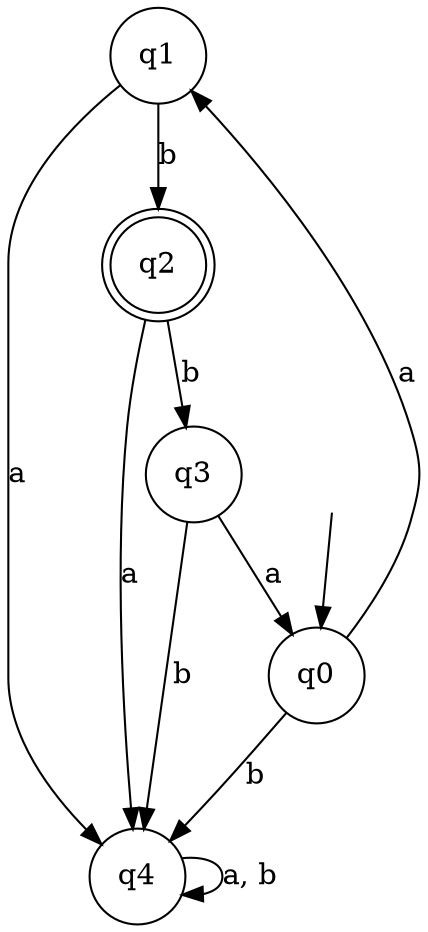 digraph Automaton {

q1 [shape = circle];

q2 [shape = doublecircle];

q3 [shape = circle];

q4 [shape = circle];

_nil [style = invis];

q0 [shape = circle];

q0 -> q4 [label = "b"];

q3 -> q4 [label = "b"];

q3 -> q0 [label = "a"];

_nil -> q0;

q1 -> q2 [label = "b"];

q1 -> q4 [label = "a"];

q2 -> q3 [label = "b"];

q2 -> q4 [label = "a"];

q0 -> q1 [label = "a"];

q4 -> q4 [label = "a, b"];

}
